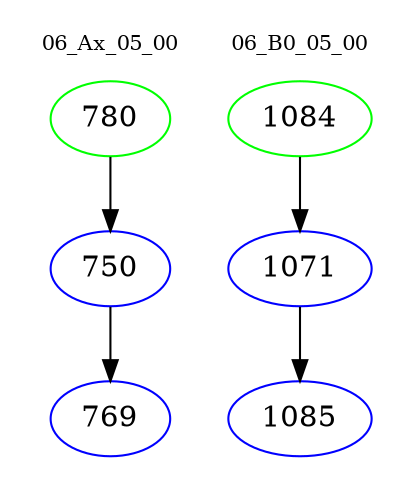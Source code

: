 digraph{
subgraph cluster_0 {
color = white
label = "06_Ax_05_00";
fontsize=10;
T0_780 [label="780", color="green"]
T0_780 -> T0_750 [color="black"]
T0_750 [label="750", color="blue"]
T0_750 -> T0_769 [color="black"]
T0_769 [label="769", color="blue"]
}
subgraph cluster_1 {
color = white
label = "06_B0_05_00";
fontsize=10;
T1_1084 [label="1084", color="green"]
T1_1084 -> T1_1071 [color="black"]
T1_1071 [label="1071", color="blue"]
T1_1071 -> T1_1085 [color="black"]
T1_1085 [label="1085", color="blue"]
}
}
